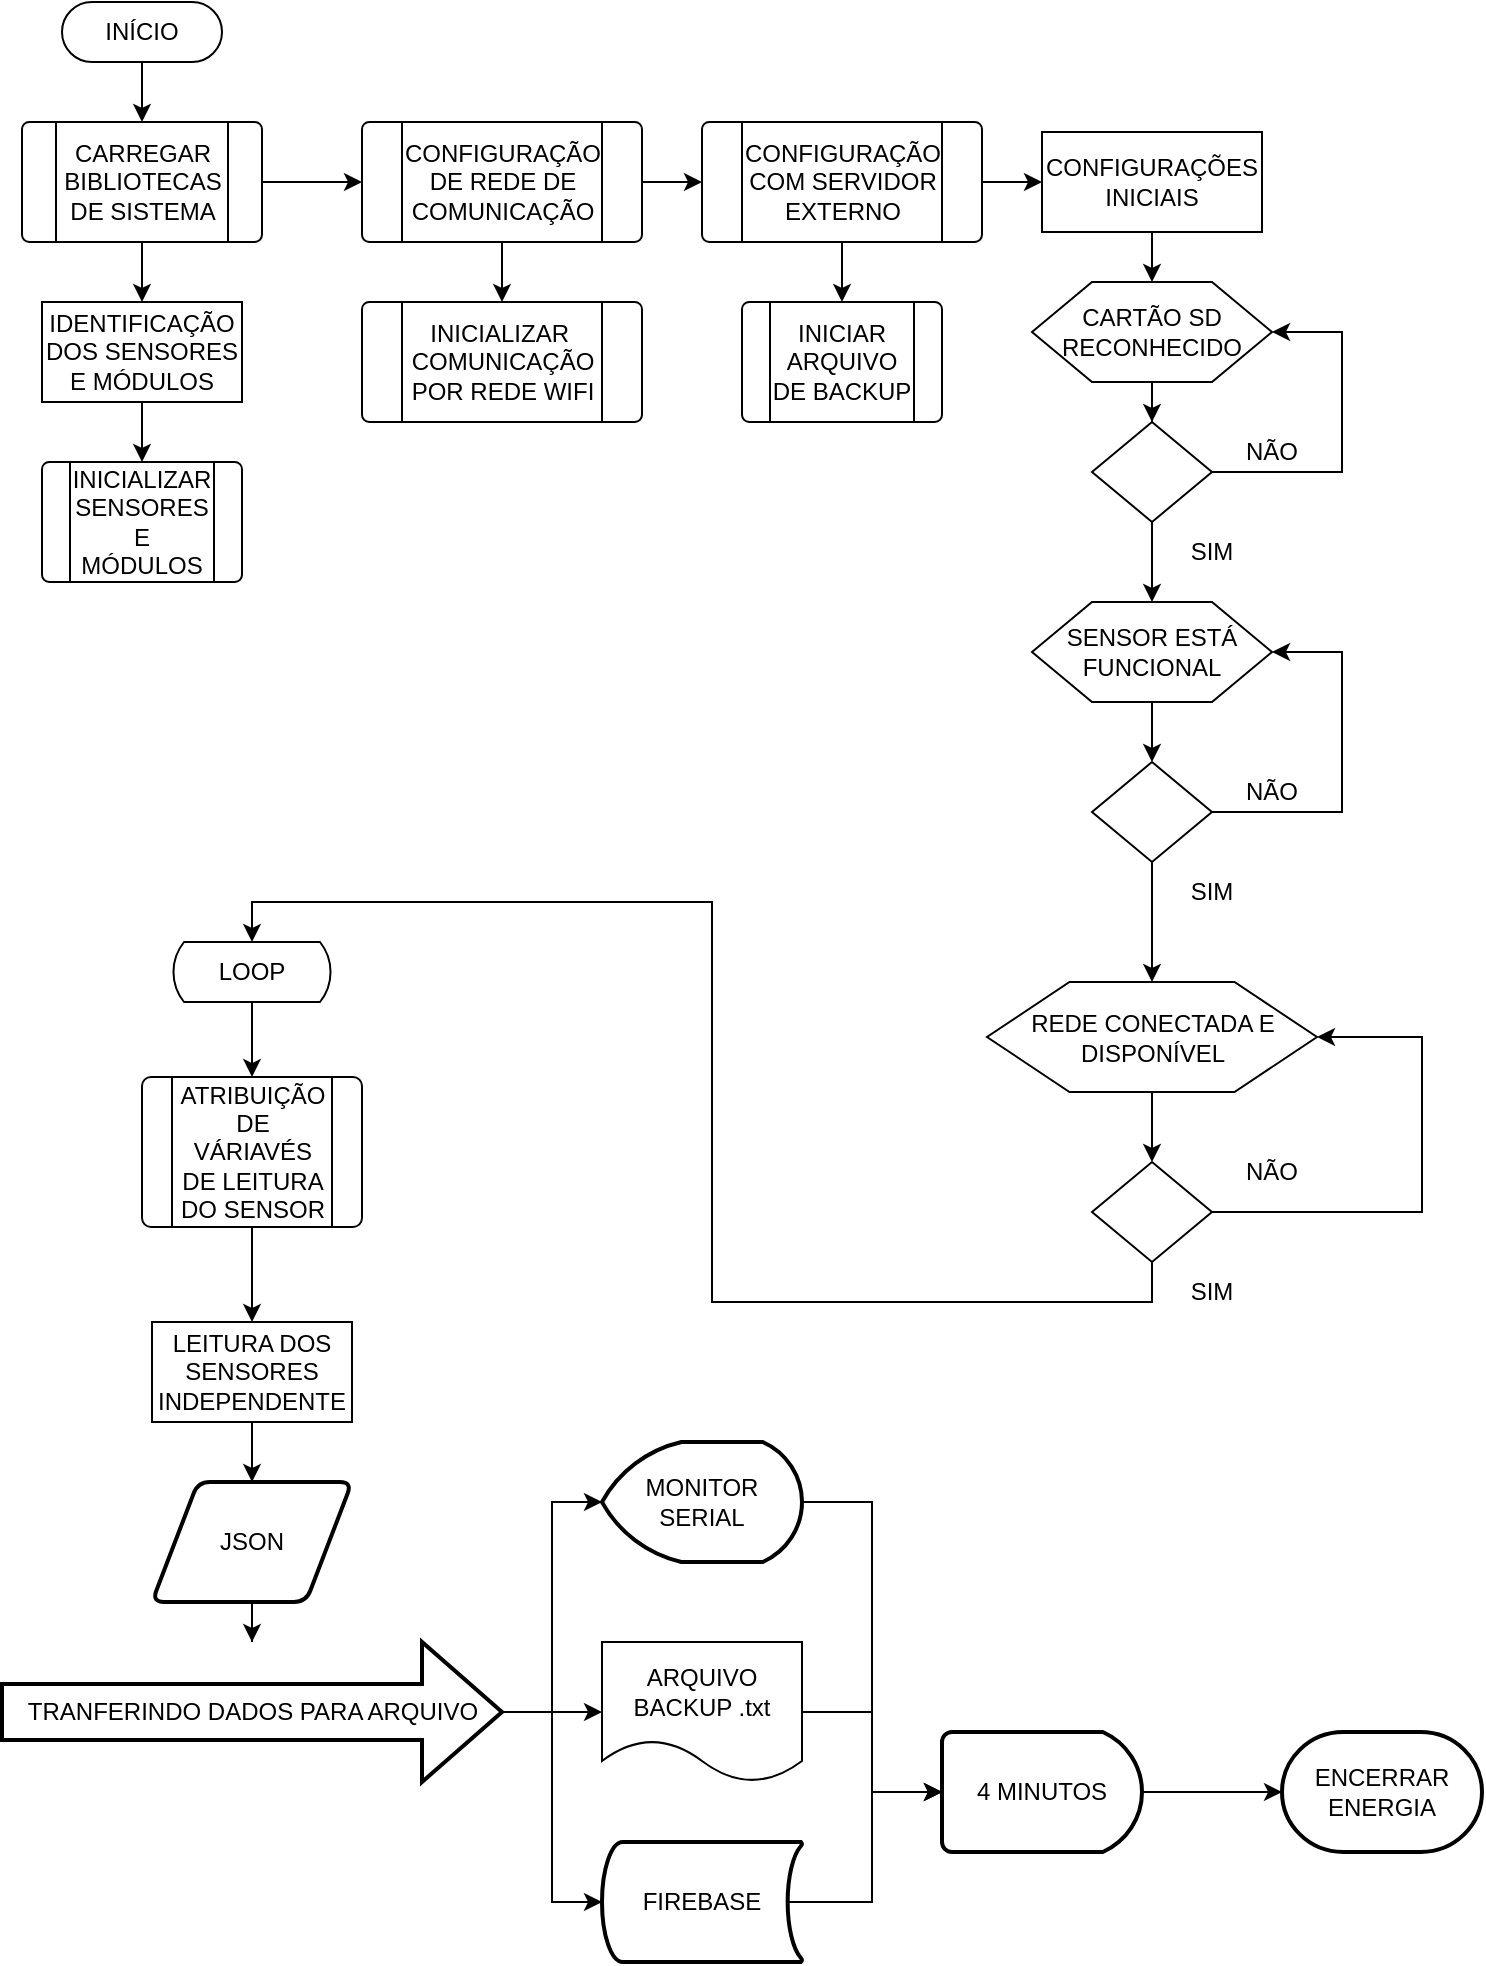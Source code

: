 <mxfile version="21.6.8" type="device">
  <diagram id="PawObtsqleVGvEmu9BIH" name="Página-2">
    <mxGraphModel dx="2294" dy="885" grid="1" gridSize="10" guides="1" tooltips="1" connect="1" arrows="1" fold="1" page="1" pageScale="1" pageWidth="827" pageHeight="1169" math="0" shadow="0">
      <root>
        <mxCell id="0" />
        <mxCell id="1" parent="0" />
        <mxCell id="T2HiSGA0iF5aa_nr4sq--91" value="" style="edgeStyle=orthogonalEdgeStyle;rounded=0;orthogonalLoop=1;jettySize=auto;html=1;" edge="1" parent="1" source="T2HiSGA0iF5aa_nr4sq--3" target="T2HiSGA0iF5aa_nr4sq--90">
          <mxGeometry relative="1" as="geometry" />
        </mxCell>
        <mxCell id="T2HiSGA0iF5aa_nr4sq--3" value="4 MINUTOS" style="strokeWidth=2;html=1;shape=mxgraph.flowchart.delay;whiteSpace=wrap;" vertex="1" parent="1">
          <mxGeometry x="460" y="895" width="100" height="60" as="geometry" />
        </mxCell>
        <mxCell id="T2HiSGA0iF5aa_nr4sq--74" style="edgeStyle=orthogonalEdgeStyle;rounded=0;orthogonalLoop=1;jettySize=auto;html=1;exitX=0.93;exitY=0.5;exitDx=0;exitDy=0;exitPerimeter=0;entryX=0;entryY=0.5;entryDx=0;entryDy=0;entryPerimeter=0;" edge="1" parent="1" source="T2HiSGA0iF5aa_nr4sq--4" target="T2HiSGA0iF5aa_nr4sq--3">
          <mxGeometry relative="1" as="geometry" />
        </mxCell>
        <mxCell id="T2HiSGA0iF5aa_nr4sq--4" value="FIREBASE" style="strokeWidth=2;html=1;shape=mxgraph.flowchart.stored_data;whiteSpace=wrap;" vertex="1" parent="1">
          <mxGeometry x="290" y="950" width="100" height="60" as="geometry" />
        </mxCell>
        <mxCell id="T2HiSGA0iF5aa_nr4sq--83" value="" style="edgeStyle=orthogonalEdgeStyle;rounded=0;orthogonalLoop=1;jettySize=auto;html=1;" edge="1" parent="1" source="T2HiSGA0iF5aa_nr4sq--7" target="T2HiSGA0iF5aa_nr4sq--67">
          <mxGeometry relative="1" as="geometry" />
        </mxCell>
        <mxCell id="T2HiSGA0iF5aa_nr4sq--7" value="JSON" style="shape=parallelogram;html=1;strokeWidth=2;perimeter=parallelogramPerimeter;whiteSpace=wrap;rounded=1;arcSize=12;size=0.23;" vertex="1" parent="1">
          <mxGeometry x="65" y="770" width="100" height="60" as="geometry" />
        </mxCell>
        <mxCell id="T2HiSGA0iF5aa_nr4sq--22" value="" style="edgeStyle=orthogonalEdgeStyle;rounded=0;orthogonalLoop=1;jettySize=auto;html=1;" edge="1" parent="1" source="T2HiSGA0iF5aa_nr4sq--8" target="T2HiSGA0iF5aa_nr4sq--20">
          <mxGeometry relative="1" as="geometry" />
        </mxCell>
        <mxCell id="T2HiSGA0iF5aa_nr4sq--8" value="INÍCIO" style="html=1;dashed=0;whiteSpace=wrap;shape=mxgraph.dfd.start" vertex="1" parent="1">
          <mxGeometry x="20" y="30" width="80" height="30" as="geometry" />
        </mxCell>
        <mxCell id="T2HiSGA0iF5aa_nr4sq--73" style="edgeStyle=orthogonalEdgeStyle;rounded=0;orthogonalLoop=1;jettySize=auto;html=1;exitX=1;exitY=0.5;exitDx=0;exitDy=0;" edge="1" parent="1" source="T2HiSGA0iF5aa_nr4sq--9" target="T2HiSGA0iF5aa_nr4sq--3">
          <mxGeometry relative="1" as="geometry" />
        </mxCell>
        <mxCell id="T2HiSGA0iF5aa_nr4sq--9" value="ARQUIVO BACKUP .txt" style="shape=document;whiteSpace=wrap;html=1;boundedLbl=1;dashed=0;flipH=1;" vertex="1" parent="1">
          <mxGeometry x="290" y="850" width="100" height="70" as="geometry" />
        </mxCell>
        <mxCell id="T2HiSGA0iF5aa_nr4sq--39" style="edgeStyle=orthogonalEdgeStyle;rounded=0;orthogonalLoop=1;jettySize=auto;html=1;entryX=1;entryY=0.5;entryDx=0;entryDy=0;exitX=1;exitY=0.5;exitDx=0;exitDy=0;" edge="1" parent="1" source="T2HiSGA0iF5aa_nr4sq--10" target="T2HiSGA0iF5aa_nr4sq--36">
          <mxGeometry relative="1" as="geometry">
            <Array as="points">
              <mxPoint x="660" y="265" />
              <mxPoint x="660" y="195" />
            </Array>
          </mxGeometry>
        </mxCell>
        <mxCell id="T2HiSGA0iF5aa_nr4sq--42" value="" style="edgeStyle=orthogonalEdgeStyle;rounded=0;orthogonalLoop=1;jettySize=auto;html=1;" edge="1" parent="1" source="T2HiSGA0iF5aa_nr4sq--10" target="T2HiSGA0iF5aa_nr4sq--41">
          <mxGeometry relative="1" as="geometry" />
        </mxCell>
        <mxCell id="T2HiSGA0iF5aa_nr4sq--10" value="" style="shape=rhombus;html=1;dashed=0;whiteSpace=wrap;perimeter=rhombusPerimeter;" vertex="1" parent="1">
          <mxGeometry x="535" y="240" width="60" height="50" as="geometry" />
        </mxCell>
        <mxCell id="T2HiSGA0iF5aa_nr4sq--24" value="" style="edgeStyle=orthogonalEdgeStyle;rounded=0;orthogonalLoop=1;jettySize=auto;html=1;" edge="1" parent="1" source="T2HiSGA0iF5aa_nr4sq--19" target="T2HiSGA0iF5aa_nr4sq--23">
          <mxGeometry relative="1" as="geometry" />
        </mxCell>
        <mxCell id="T2HiSGA0iF5aa_nr4sq--31" value="" style="edgeStyle=orthogonalEdgeStyle;rounded=0;orthogonalLoop=1;jettySize=auto;html=1;" edge="1" parent="1" source="T2HiSGA0iF5aa_nr4sq--19" target="T2HiSGA0iF5aa_nr4sq--29">
          <mxGeometry relative="1" as="geometry" />
        </mxCell>
        <mxCell id="T2HiSGA0iF5aa_nr4sq--19" value="CONFIGURAÇÃO DE REDE DE COMUNICAÇÃO" style="verticalLabelPosition=middle;verticalAlign=middle;html=1;shape=process;whiteSpace=wrap;rounded=1;size=0.14;arcSize=6;labelPosition=center;align=center;" vertex="1" parent="1">
          <mxGeometry x="170" y="90" width="140" height="60" as="geometry" />
        </mxCell>
        <mxCell id="T2HiSGA0iF5aa_nr4sq--21" value="" style="edgeStyle=orthogonalEdgeStyle;rounded=0;orthogonalLoop=1;jettySize=auto;html=1;" edge="1" parent="1" source="T2HiSGA0iF5aa_nr4sq--20" target="T2HiSGA0iF5aa_nr4sq--19">
          <mxGeometry relative="1" as="geometry" />
        </mxCell>
        <mxCell id="T2HiSGA0iF5aa_nr4sq--30" value="" style="edgeStyle=orthogonalEdgeStyle;rounded=0;orthogonalLoop=1;jettySize=auto;html=1;" edge="1" parent="1" source="T2HiSGA0iF5aa_nr4sq--20" target="T2HiSGA0iF5aa_nr4sq--25">
          <mxGeometry relative="1" as="geometry" />
        </mxCell>
        <mxCell id="T2HiSGA0iF5aa_nr4sq--20" value="CARREGAR BIBLIOTECAS DE SISTEMA" style="verticalLabelPosition=middle;verticalAlign=middle;html=1;shape=process;whiteSpace=wrap;rounded=1;size=0.14;arcSize=6;labelPosition=center;align=center;" vertex="1" parent="1">
          <mxGeometry y="90" width="120" height="60" as="geometry" />
        </mxCell>
        <mxCell id="T2HiSGA0iF5aa_nr4sq--33" value="" style="edgeStyle=orthogonalEdgeStyle;rounded=0;orthogonalLoop=1;jettySize=auto;html=1;" edge="1" parent="1" source="T2HiSGA0iF5aa_nr4sq--23" target="T2HiSGA0iF5aa_nr4sq--32">
          <mxGeometry relative="1" as="geometry" />
        </mxCell>
        <mxCell id="T2HiSGA0iF5aa_nr4sq--35" value="" style="edgeStyle=orthogonalEdgeStyle;rounded=0;orthogonalLoop=1;jettySize=auto;html=1;" edge="1" parent="1" source="T2HiSGA0iF5aa_nr4sq--23" target="T2HiSGA0iF5aa_nr4sq--34">
          <mxGeometry relative="1" as="geometry" />
        </mxCell>
        <mxCell id="T2HiSGA0iF5aa_nr4sq--23" value="CONFIGURAÇÃO COM SERVIDOR EXTERNO" style="verticalLabelPosition=middle;verticalAlign=middle;html=1;shape=process;whiteSpace=wrap;rounded=1;size=0.14;arcSize=6;labelPosition=center;align=center;" vertex="1" parent="1">
          <mxGeometry x="340" y="90" width="140" height="60" as="geometry" />
        </mxCell>
        <mxCell id="T2HiSGA0iF5aa_nr4sq--28" value="" style="edgeStyle=orthogonalEdgeStyle;rounded=0;orthogonalLoop=1;jettySize=auto;html=1;" edge="1" parent="1" source="T2HiSGA0iF5aa_nr4sq--25" target="T2HiSGA0iF5aa_nr4sq--27">
          <mxGeometry relative="1" as="geometry" />
        </mxCell>
        <mxCell id="T2HiSGA0iF5aa_nr4sq--25" value="IDENTIFICAÇÃO DOS SENSORES E MÓDULOS" style="html=1;dashed=0;whiteSpace=wrap;" vertex="1" parent="1">
          <mxGeometry x="10" y="180" width="100" height="50" as="geometry" />
        </mxCell>
        <mxCell id="T2HiSGA0iF5aa_nr4sq--27" value="INICIALIZAR SENSORES E MÓDULOS" style="verticalLabelPosition=middle;verticalAlign=middle;html=1;shape=process;whiteSpace=wrap;rounded=1;size=0.14;arcSize=6;labelPosition=center;align=center;" vertex="1" parent="1">
          <mxGeometry x="10" y="260" width="100" height="60" as="geometry" />
        </mxCell>
        <mxCell id="T2HiSGA0iF5aa_nr4sq--29" value="INICIALIZAR&amp;nbsp; COMUNICAÇÃO POR REDE WIFI" style="verticalLabelPosition=middle;verticalAlign=middle;html=1;shape=process;whiteSpace=wrap;rounded=1;size=0.14;arcSize=6;labelPosition=center;align=center;" vertex="1" parent="1">
          <mxGeometry x="170" y="180" width="140" height="60" as="geometry" />
        </mxCell>
        <mxCell id="T2HiSGA0iF5aa_nr4sq--32" value="INICIAR ARQUIVO DE BACKUP" style="verticalLabelPosition=middle;verticalAlign=middle;html=1;shape=process;whiteSpace=wrap;rounded=1;size=0.14;arcSize=6;labelPosition=center;align=center;" vertex="1" parent="1">
          <mxGeometry x="360" y="180" width="100" height="60" as="geometry" />
        </mxCell>
        <mxCell id="T2HiSGA0iF5aa_nr4sq--37" value="" style="edgeStyle=orthogonalEdgeStyle;rounded=0;orthogonalLoop=1;jettySize=auto;html=1;" edge="1" parent="1" source="T2HiSGA0iF5aa_nr4sq--34" target="T2HiSGA0iF5aa_nr4sq--36">
          <mxGeometry relative="1" as="geometry" />
        </mxCell>
        <mxCell id="T2HiSGA0iF5aa_nr4sq--34" value="CONFIGURAÇÕES INICIAIS" style="html=1;dashed=0;whiteSpace=wrap;" vertex="1" parent="1">
          <mxGeometry x="510" y="95" width="110" height="50" as="geometry" />
        </mxCell>
        <mxCell id="T2HiSGA0iF5aa_nr4sq--38" value="" style="edgeStyle=orthogonalEdgeStyle;rounded=0;orthogonalLoop=1;jettySize=auto;html=1;" edge="1" parent="1" source="T2HiSGA0iF5aa_nr4sq--36" target="T2HiSGA0iF5aa_nr4sq--10">
          <mxGeometry relative="1" as="geometry" />
        </mxCell>
        <mxCell id="T2HiSGA0iF5aa_nr4sq--36" value="CARTÃO SD RECONHECIDO" style="shape=hexagon;perimeter=hexagonPerimeter2;whiteSpace=wrap;html=1;size=0.25" vertex="1" parent="1">
          <mxGeometry x="505" y="170" width="120" height="50" as="geometry" />
        </mxCell>
        <mxCell id="T2HiSGA0iF5aa_nr4sq--50" value="" style="edgeStyle=orthogonalEdgeStyle;rounded=0;orthogonalLoop=1;jettySize=auto;html=1;" edge="1" parent="1" source="T2HiSGA0iF5aa_nr4sq--41" target="T2HiSGA0iF5aa_nr4sq--49">
          <mxGeometry relative="1" as="geometry" />
        </mxCell>
        <mxCell id="T2HiSGA0iF5aa_nr4sq--41" value="SENSOR ESTÁ FUNCIONAL" style="shape=hexagon;perimeter=hexagonPerimeter2;whiteSpace=wrap;html=1;size=0.25" vertex="1" parent="1">
          <mxGeometry x="505" y="330" width="120" height="50" as="geometry" />
        </mxCell>
        <mxCell id="T2HiSGA0iF5aa_nr4sq--43" style="edgeStyle=orthogonalEdgeStyle;rounded=0;orthogonalLoop=1;jettySize=auto;html=1;entryX=1;entryY=0.5;entryDx=0;entryDy=0;exitX=1;exitY=0.5;exitDx=0;exitDy=0;" edge="1" parent="1" source="T2HiSGA0iF5aa_nr4sq--45" target="T2HiSGA0iF5aa_nr4sq--47">
          <mxGeometry relative="1" as="geometry">
            <Array as="points">
              <mxPoint x="700" y="635" />
              <mxPoint x="700" y="548" />
            </Array>
          </mxGeometry>
        </mxCell>
        <mxCell id="T2HiSGA0iF5aa_nr4sq--89" style="edgeStyle=orthogonalEdgeStyle;rounded=0;orthogonalLoop=1;jettySize=auto;html=1;exitX=0.5;exitY=1;exitDx=0;exitDy=0;entryX=0.5;entryY=0;entryDx=0;entryDy=0;entryPerimeter=0;" edge="1" parent="1" source="T2HiSGA0iF5aa_nr4sq--45" target="T2HiSGA0iF5aa_nr4sq--60">
          <mxGeometry relative="1" as="geometry" />
        </mxCell>
        <mxCell id="T2HiSGA0iF5aa_nr4sq--45" value="" style="shape=rhombus;html=1;dashed=0;whiteSpace=wrap;perimeter=rhombusPerimeter;" vertex="1" parent="1">
          <mxGeometry x="535" y="610" width="60" height="50" as="geometry" />
        </mxCell>
        <mxCell id="T2HiSGA0iF5aa_nr4sq--46" value="" style="edgeStyle=orthogonalEdgeStyle;rounded=0;orthogonalLoop=1;jettySize=auto;html=1;" edge="1" parent="1" source="T2HiSGA0iF5aa_nr4sq--47" target="T2HiSGA0iF5aa_nr4sq--45">
          <mxGeometry relative="1" as="geometry" />
        </mxCell>
        <mxCell id="T2HiSGA0iF5aa_nr4sq--47" value="REDE CONECTADA E DISPONÍVEL" style="shape=hexagon;perimeter=hexagonPerimeter2;whiteSpace=wrap;html=1;size=0.25;" vertex="1" parent="1">
          <mxGeometry x="482.5" y="520" width="165" height="55" as="geometry" />
        </mxCell>
        <mxCell id="T2HiSGA0iF5aa_nr4sq--51" value="" style="edgeStyle=orthogonalEdgeStyle;rounded=0;orthogonalLoop=1;jettySize=auto;html=1;" edge="1" parent="1" source="T2HiSGA0iF5aa_nr4sq--49" target="T2HiSGA0iF5aa_nr4sq--47">
          <mxGeometry relative="1" as="geometry" />
        </mxCell>
        <mxCell id="T2HiSGA0iF5aa_nr4sq--57" style="edgeStyle=orthogonalEdgeStyle;rounded=0;orthogonalLoop=1;jettySize=auto;html=1;exitX=1;exitY=0.5;exitDx=0;exitDy=0;entryX=1;entryY=0.5;entryDx=0;entryDy=0;" edge="1" parent="1" source="T2HiSGA0iF5aa_nr4sq--49" target="T2HiSGA0iF5aa_nr4sq--41">
          <mxGeometry relative="1" as="geometry">
            <Array as="points">
              <mxPoint x="660" y="435" />
              <mxPoint x="660" y="355" />
            </Array>
          </mxGeometry>
        </mxCell>
        <mxCell id="T2HiSGA0iF5aa_nr4sq--49" value="" style="shape=rhombus;html=1;dashed=0;whiteSpace=wrap;perimeter=rhombusPerimeter;" vertex="1" parent="1">
          <mxGeometry x="535" y="410" width="60" height="50" as="geometry" />
        </mxCell>
        <mxCell id="T2HiSGA0iF5aa_nr4sq--52" value="NÃO" style="text;html=1;strokeColor=none;fillColor=none;align=center;verticalAlign=middle;whiteSpace=wrap;rounded=0;" vertex="1" parent="1">
          <mxGeometry x="595" y="240" width="60" height="30" as="geometry" />
        </mxCell>
        <mxCell id="T2HiSGA0iF5aa_nr4sq--53" value="SIM" style="text;html=1;strokeColor=none;fillColor=none;align=center;verticalAlign=middle;whiteSpace=wrap;rounded=0;" vertex="1" parent="1">
          <mxGeometry x="565" y="290" width="60" height="30" as="geometry" />
        </mxCell>
        <mxCell id="T2HiSGA0iF5aa_nr4sq--54" value="NÃO" style="text;html=1;strokeColor=none;fillColor=none;align=center;verticalAlign=middle;whiteSpace=wrap;rounded=0;" vertex="1" parent="1">
          <mxGeometry x="595" y="410" width="60" height="30" as="geometry" />
        </mxCell>
        <mxCell id="T2HiSGA0iF5aa_nr4sq--55" value="SIM" style="text;html=1;strokeColor=none;fillColor=none;align=center;verticalAlign=middle;whiteSpace=wrap;rounded=0;" vertex="1" parent="1">
          <mxGeometry x="565" y="460" width="60" height="30" as="geometry" />
        </mxCell>
        <mxCell id="T2HiSGA0iF5aa_nr4sq--58" value="NÃO" style="text;html=1;strokeColor=none;fillColor=none;align=center;verticalAlign=middle;whiteSpace=wrap;rounded=0;" vertex="1" parent="1">
          <mxGeometry x="595" y="600" width="60" height="30" as="geometry" />
        </mxCell>
        <mxCell id="T2HiSGA0iF5aa_nr4sq--59" value="SIM" style="text;html=1;strokeColor=none;fillColor=none;align=center;verticalAlign=middle;whiteSpace=wrap;rounded=0;" vertex="1" parent="1">
          <mxGeometry x="565" y="660" width="60" height="30" as="geometry" />
        </mxCell>
        <mxCell id="T2HiSGA0iF5aa_nr4sq--79" value="" style="edgeStyle=orthogonalEdgeStyle;rounded=0;orthogonalLoop=1;jettySize=auto;html=1;" edge="1" parent="1" source="T2HiSGA0iF5aa_nr4sq--60" target="T2HiSGA0iF5aa_nr4sq--78">
          <mxGeometry relative="1" as="geometry" />
        </mxCell>
        <mxCell id="T2HiSGA0iF5aa_nr4sq--60" value="LOOP" style="html=1;dashed=0;whiteSpace=wrap;shape=mxgraph.dfd.loop" vertex="1" parent="1">
          <mxGeometry x="75" y="500" width="80" height="30" as="geometry" />
        </mxCell>
        <mxCell id="T2HiSGA0iF5aa_nr4sq--84" style="edgeStyle=orthogonalEdgeStyle;rounded=0;orthogonalLoop=1;jettySize=auto;html=1;exitX=1;exitY=0.5;exitDx=0;exitDy=0;exitPerimeter=0;entryX=0;entryY=0.5;entryDx=0;entryDy=0;" edge="1" parent="1" source="T2HiSGA0iF5aa_nr4sq--67" target="T2HiSGA0iF5aa_nr4sq--9">
          <mxGeometry relative="1" as="geometry" />
        </mxCell>
        <mxCell id="T2HiSGA0iF5aa_nr4sq--85" style="edgeStyle=orthogonalEdgeStyle;rounded=0;orthogonalLoop=1;jettySize=auto;html=1;exitX=1;exitY=0.5;exitDx=0;exitDy=0;exitPerimeter=0;entryX=0;entryY=0.5;entryDx=0;entryDy=0;entryPerimeter=0;" edge="1" parent="1" source="T2HiSGA0iF5aa_nr4sq--67" target="T2HiSGA0iF5aa_nr4sq--75">
          <mxGeometry relative="1" as="geometry" />
        </mxCell>
        <mxCell id="T2HiSGA0iF5aa_nr4sq--86" style="edgeStyle=orthogonalEdgeStyle;rounded=0;orthogonalLoop=1;jettySize=auto;html=1;exitX=1;exitY=0.5;exitDx=0;exitDy=0;exitPerimeter=0;entryX=0;entryY=0.5;entryDx=0;entryDy=0;entryPerimeter=0;" edge="1" parent="1" source="T2HiSGA0iF5aa_nr4sq--67" target="T2HiSGA0iF5aa_nr4sq--4">
          <mxGeometry relative="1" as="geometry" />
        </mxCell>
        <mxCell id="T2HiSGA0iF5aa_nr4sq--67" value="TRANFERINDO DADOS PARA ARQUIVO" style="verticalLabelPosition=middle;verticalAlign=middle;html=1;strokeWidth=2;shape=mxgraph.arrows2.arrow;dy=0.6;dx=40;notch=0;rotation=0;labelPosition=center;align=center;" vertex="1" parent="1">
          <mxGeometry x="-10" y="850" width="250" height="70" as="geometry" />
        </mxCell>
        <mxCell id="T2HiSGA0iF5aa_nr4sq--77" style="edgeStyle=orthogonalEdgeStyle;rounded=0;orthogonalLoop=1;jettySize=auto;html=1;exitX=1;exitY=0.5;exitDx=0;exitDy=0;exitPerimeter=0;entryX=0;entryY=0.5;entryDx=0;entryDy=0;entryPerimeter=0;" edge="1" parent="1" source="T2HiSGA0iF5aa_nr4sq--75" target="T2HiSGA0iF5aa_nr4sq--3">
          <mxGeometry relative="1" as="geometry" />
        </mxCell>
        <mxCell id="T2HiSGA0iF5aa_nr4sq--75" value="MONITOR SERIAL" style="strokeWidth=2;html=1;shape=mxgraph.flowchart.display;whiteSpace=wrap;" vertex="1" parent="1">
          <mxGeometry x="290" y="750" width="100" height="60" as="geometry" />
        </mxCell>
        <mxCell id="T2HiSGA0iF5aa_nr4sq--81" value="" style="edgeStyle=orthogonalEdgeStyle;rounded=0;orthogonalLoop=1;jettySize=auto;html=1;" edge="1" parent="1" source="T2HiSGA0iF5aa_nr4sq--78" target="T2HiSGA0iF5aa_nr4sq--80">
          <mxGeometry relative="1" as="geometry" />
        </mxCell>
        <mxCell id="T2HiSGA0iF5aa_nr4sq--78" value="ATRIBUIÇÃO DE VÁRIAVÉS DE LEITURA DO SENSOR" style="verticalLabelPosition=middle;verticalAlign=middle;html=1;shape=process;whiteSpace=wrap;rounded=1;size=0.14;arcSize=6;labelPosition=center;align=center;" vertex="1" parent="1">
          <mxGeometry x="60" y="567.5" width="110" height="75" as="geometry" />
        </mxCell>
        <mxCell id="T2HiSGA0iF5aa_nr4sq--82" value="" style="edgeStyle=orthogonalEdgeStyle;rounded=0;orthogonalLoop=1;jettySize=auto;html=1;" edge="1" parent="1" source="T2HiSGA0iF5aa_nr4sq--80" target="T2HiSGA0iF5aa_nr4sq--7">
          <mxGeometry relative="1" as="geometry" />
        </mxCell>
        <mxCell id="T2HiSGA0iF5aa_nr4sq--80" value="LEITURA DOS SENSORES INDEPENDENTE" style="html=1;dashed=0;whiteSpace=wrap;" vertex="1" parent="1">
          <mxGeometry x="65" y="690" width="100" height="50" as="geometry" />
        </mxCell>
        <mxCell id="T2HiSGA0iF5aa_nr4sq--90" value="ENCERRAR ENERGIA" style="strokeWidth=2;html=1;shape=mxgraph.flowchart.terminator;whiteSpace=wrap;" vertex="1" parent="1">
          <mxGeometry x="630" y="895" width="100" height="60" as="geometry" />
        </mxCell>
      </root>
    </mxGraphModel>
  </diagram>
</mxfile>

